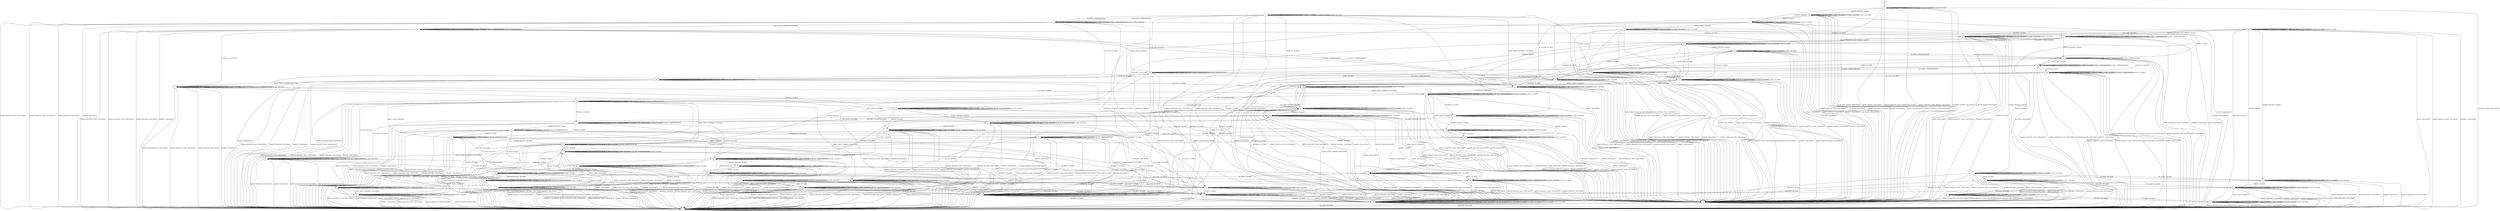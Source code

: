 digraph "" {
	graph ["Incoming time"=0.7370808124542236,
		"Outgoing time"=0.8873958587646484,
		Output="{'States': 67, 'Transitions': 859}",
		Reference="{'States': 67, 'Transitions': 859}",
		Solver=yices,
		Updated="{'States': 67, 'Transitions': 859}",
		"f-measure"=1.0,
		precision=1.0,
		recall=1.0
	];
	a -> a	[key=0,
		label="UA_PK_NOK / UNIMPLEMENTED"];
	a -> a	[key=1,
		label="KEX30 / NO_RESP"];
	a -> a	[key=2,
		label="CH_REQUEST_PTY / CH_NONE"];
	a -> a	[key=3,
		label="CH_DATA / CH_NONE"];
	a -> a	[key=4,
		label="UA_PK_OK / UNIMPLEMENTED"];
	a -> a	[key=5,
		label="CH_CLOSE / CH_NONE"];
	a -> a	[key=6,
		label="CH_EOF / CH_NONE"];
	a -> jj	[key=0,
		label="SERVICE_REQUEST_AUTH / DISCONNECT"];
	a -> jj	[key=1,
		label="SERVICE_REQUEST_CONN / DISCONNECT"];
	a -> jj	[key=2,
		label="KEXINIT_PROCEED / DISCONNECT"];
	a -> jj	[key=3,
		label="KEXINIT / DISCONNECT"];
	a -> ll	[key=0,
		label="CH_OPEN / CH_OPEN_SUCCESS"];
	a -> rr	[key=0,
		label="NEWKEYS / NO_RESP"];
	b -> b	[key=0,
		label="UA_PK_NOK / UNIMPLEMENTED"];
	b -> b	[key=1,
		label="CH_REQUEST_PTY / NO_RESP"];
	b -> b	[key=2,
		label="CH_OPEN / CH_MAX"];
	b -> b	[key=3,
		label="UA_PK_OK / UNIMPLEMENTED"];
	b -> d	[key=0,
		label="SERVICE_REQUEST_AUTH / DISCONNECT"];
	b -> d	[key=1,
		label="SERVICE_REQUEST_CONN / DISCONNECT"];
	b -> d	[key=2,
		label="KEXINIT_PROCEED / DISCONNECT"];
	b -> d	[key=3,
		label="KEXINIT / DISCONNECT"];
	b -> l	[key=0,
		label="NEWKEYS / NO_RESP"];
	b -> t	[key=0,
		label="CH_CLOSE / NO_RESP"];
	b -> cc	[key=0,
		label="CH_DATA / NO_RESP"];
	b -> ccc	[key=0,
		label="KEX30 / NO_RESP"];
	b -> hhh	[key=0,
		label="CH_EOF / NO_RESP"];
	c -> c	[key=0,
		label="UA_PK_NOK / NO_RESP"];
	c -> c	[key=1,
		label="CH_REQUEST_PTY / CH_NONE"];
	c -> c	[key=2,
		label="CH_DATA / CH_NONE"];
	c -> c	[key=3,
		label="UA_PK_OK / NO_RESP"];
	c -> c	[key=4,
		label="CH_CLOSE / CH_NONE"];
	c -> c	[key=5,
		label="CH_EOF / CH_NONE"];
	c -> x	[key=0,
		label="KEXINIT_PROCEED / KEXINIT"];
	c -> ff	[key=0,
		label="SERVICE_REQUEST_AUTH / SERVICE_ACCEPT"];
	c -> jj	[key=0,
		label="KEX30 / DISCONNECT"];
	c -> jj	[key=1,
		label="SERVICE_REQUEST_CONN / DISCONNECT"];
	c -> jj	[key=2,
		label="NEWKEYS / DISCONNECT"];
	c -> ww	[key=0,
		label="KEXINIT / KEXINIT"];
	c -> mmm	[key=0,
		label="CH_OPEN / NO_RESP"];
	d -> d	[key=0,
		label="UA_PK_NOK / NO_CONN"];
	d -> d	[key=1,
		label="KEX30 / NO_CONN"];
	d -> d	[key=2,
		label="SERVICE_REQUEST_AUTH / NO_CONN"];
	d -> d	[key=3,
		label="SERVICE_REQUEST_CONN / NO_CONN"];
	d -> d	[key=4,
		label="NEWKEYS / NO_CONN"];
	d -> d	[key=5,
		label="CH_REQUEST_PTY / NO_CONN"];
	d -> d	[key=6,
		label="CH_OPEN / CH_MAX"];
	d -> d	[key=7,
		label="CH_DATA / NO_CONN"];
	d -> d	[key=8,
		label="UA_PK_OK / NO_CONN"];
	d -> d	[key=9,
		label="KEXINIT_PROCEED / NO_CONN"];
	d -> d	[key=10,
		label="KEXINIT / NO_CONN"];
	d -> d	[key=11,
		label="CH_EOF / NO_CONN"];
	d -> jj	[key=0,
		label="CH_CLOSE / NO_CONN"];
	e -> e	[key=0,
		label="UA_PK_NOK / UNIMPLEMENTED"];
	e -> e	[key=1,
		label="KEX30 / NO_RESP"];
	e -> e	[key=2,
		label="CH_REQUEST_PTY / CH_NONE"];
	e -> e	[key=3,
		label="CH_DATA / CH_NONE"];
	e -> e	[key=4,
		label="UA_PK_OK / UNIMPLEMENTED"];
	e -> e	[key=5,
		label="CH_CLOSE / CH_NONE"];
	e -> e	[key=6,
		label="CH_EOF / CH_NONE"];
	e -> jj	[key=0,
		label="SERVICE_REQUEST_AUTH / DISCONNECT"];
	e -> jj	[key=1,
		label="SERVICE_REQUEST_CONN / DISCONNECT"];
	e -> jj	[key=2,
		label="KEXINIT_PROCEED / DISCONNECT"];
	e -> jj	[key=3,
		label="KEXINIT / DISCONNECT"];
	e -> ll	[key=0,
		label="CH_OPEN / CH_OPEN_SUCCESS"];
	e -> qq	[key=0,
		label="NEWKEYS / NO_RESP"];
	f -> f	[key=0,
		label="UA_PK_NOK / NO_RESP"];
	f -> f	[key=1,
		label="KEX30 / NO_RESP"];
	f -> f	[key=2,
		label="SERVICE_REQUEST_AUTH / NO_RESP"];
	f -> f	[key=3,
		label="SERVICE_REQUEST_CONN / NO_RESP"];
	f -> f	[key=4,
		label="NEWKEYS / NO_RESP"];
	f -> f	[key=5,
		label="CH_REQUEST_PTY / CH_NONE"];
	f -> f	[key=6,
		label="CH_DATA / CH_NONE"];
	f -> f	[key=7,
		label="UA_PK_OK / NO_RESP"];
	f -> f	[key=8,
		label="KEXINIT_PROCEED / NO_RESP"];
	f -> f	[key=9,
		label="CH_CLOSE / CH_NONE"];
	f -> f	[key=10,
		label="KEXINIT / NO_RESP"];
	f -> f	[key=11,
		label="CH_EOF / CH_NONE"];
	f -> l	[key=0,
		label="CH_OPEN / NO_RESP"];
	g -> d	[key=0,
		label="SERVICE_REQUEST_AUTH / DISCONNECT"];
	g -> d	[key=1,
		label="SERVICE_REQUEST_CONN / DISCONNECT"];
	g -> d	[key=2,
		label="KEXINIT_PROCEED / DISCONNECT"];
	g -> d	[key=3,
		label="KEXINIT / DISCONNECT"];
	g -> g	[key=0,
		label="CH_REQUEST_PTY / UNIMPLEMENTED"];
	g -> g	[key=1,
		label="CH_OPEN / CH_MAX"];
	g -> g	[key=2,
		label="CH_DATA / UNIMPLEMENTED"];
	g -> g	[key=3,
		label="CH_EOF / UNIMPLEMENTED"];
	g -> l	[key=0,
		label="NEWKEYS / NO_RESP"];
	g -> aa	[key=0,
		label="KEX30 / NO_RESP"];
	g -> aaa	[key=0,
		label="CH_CLOSE / UNIMPLEMENTED"];
	g -> iii	[key=0,
		label="UA_PK_NOK / NO_RESP"];
	g -> kkk	[key=0,
		label="UA_PK_OK / NO_RESP"];
	h -> d	[key=0,
		label="KEX30 / DISCONNECT"];
	h -> d	[key=1,
		label="SERVICE_REQUEST_CONN / DISCONNECT"];
	h -> d	[key=2,
		label="NEWKEYS / DISCONNECT"];
	h -> h	[key=0,
		label="UA_PK_NOK / UNIMPLEMENTED"];
	h -> h	[key=1,
		label="SERVICE_REQUEST_AUTH / SERVICE_ACCEPT"];
	h -> h	[key=2,
		label="CH_REQUEST_PTY / CH_SUCCESS"];
	h -> h	[key=3,
		label="CH_OPEN / CH_MAX"];
	h -> h	[key=4,
		label="UA_PK_OK / UNIMPLEMENTED"];
	h -> k	[key=0,
		label="KEXINIT / KEXINIT"];
	h -> w	[key=0,
		label="KEXINIT_PROCEED / KEXINIT"];
	h -> qq	[key=0,
		label="CH_CLOSE / CH_CLOSE"];
	h -> bbb	[key=0,
		label="CH_DATA / NO_RESP"];
	h -> nnn	[key=0,
		label="CH_EOF / CH_CLOSE"];
	i -> d	[key=0,
		label="CH_OPEN / DISCONNECT"];
	i -> f	[key=0,
		label="NEWKEYS / NO_RESP"];
	i -> i	[key=0,
		label="CH_REQUEST_PTY / CH_NONE"];
	i -> i	[key=1,
		label="CH_DATA / CH_NONE"];
	i -> i	[key=2,
		label="CH_CLOSE / CH_NONE"];
	i -> i	[key=3,
		label="CH_EOF / CH_NONE"];
	i -> m	[key=0,
		label="KEX30 / KEX31+NEWKEYS"];
	i -> jj	[key=0,
		label="UA_PK_NOK / DISCONNECT"];
	i -> jj	[key=1,
		label="SERVICE_REQUEST_AUTH / DISCONNECT"];
	i -> jj	[key=2,
		label="SERVICE_REQUEST_CONN / DISCONNECT"];
	i -> jj	[key=3,
		label="UA_PK_OK / DISCONNECT"];
	i -> jj	[key=4,
		label="KEXINIT_PROCEED / DISCONNECT"];
	i -> jj	[key=5,
		label="KEXINIT / DISCONNECT"];
	j -> f	[key=0,
		label="NEWKEYS / NO_RESP"];
	j -> j	[key=0,
		label="UA_PK_NOK / NO_RESP"];
	j -> j	[key=1,
		label="CH_REQUEST_PTY / CH_NONE"];
	j -> j	[key=2,
		label="CH_DATA / CH_NONE"];
	j -> j	[key=3,
		label="CH_CLOSE / CH_NONE"];
	j -> j	[key=4,
		label="CH_EOF / CH_NONE"];
	j -> z	[key=0,
		label="KEX30 / NO_RESP"];
	j -> jj	[key=0,
		label="SERVICE_REQUEST_AUTH / DISCONNECT"];
	j -> jj	[key=1,
		label="SERVICE_REQUEST_CONN / DISCONNECT"];
	j -> jj	[key=2,
		label="KEXINIT_PROCEED / DISCONNECT"];
	j -> jj	[key=3,
		label="KEXINIT / DISCONNECT"];
	j -> zz	[key=0,
		label="UA_PK_OK / NO_RESP"];
	j -> iii	[key=0,
		label="CH_OPEN / UNIMPLEMENTED"];
	k -> d	[key=0,
		label="SERVICE_REQUEST_AUTH / DISCONNECT"];
	k -> d	[key=1,
		label="SERVICE_REQUEST_CONN / DISCONNECT"];
	k -> d	[key=2,
		label="KEXINIT_PROCEED / DISCONNECT"];
	k -> d	[key=3,
		label="KEXINIT / DISCONNECT"];
	k -> k	[key=0,
		label="UA_PK_NOK / UNIMPLEMENTED"];
	k -> k	[key=1,
		label="CH_OPEN / CH_MAX"];
	k -> k	[key=2,
		label="UA_PK_OK / UNIMPLEMENTED"];
	k -> l	[key=0,
		label="NEWKEYS / NO_RESP"];
	k -> s	[key=0,
		label="CH_CLOSE / NO_RESP"];
	k -> y	[key=0,
		label="CH_DATA / NO_RESP"];
	k -> ll	[key=0,
		label="KEX30 / KEX31+NEWKEYS"];
	k -> ccc	[key=0,
		label="CH_REQUEST_PTY / NO_RESP"];
	k -> ddd	[key=0,
		label="CH_EOF / NO_RESP"];
	l -> f	[key=0,
		label="CH_CLOSE / NO_RESP"];
	l -> l	[key=0,
		label="UA_PK_NOK / NO_RESP"];
	l -> l	[key=1,
		label="KEX30 / NO_RESP"];
	l -> l	[key=2,
		label="SERVICE_REQUEST_AUTH / NO_RESP"];
	l -> l	[key=3,
		label="SERVICE_REQUEST_CONN / NO_RESP"];
	l -> l	[key=4,
		label="NEWKEYS / NO_RESP"];
	l -> l	[key=5,
		label="CH_REQUEST_PTY / NO_RESP"];
	l -> l	[key=6,
		label="CH_OPEN / CH_MAX"];
	l -> l	[key=7,
		label="CH_DATA / NO_RESP"];
	l -> l	[key=8,
		label="UA_PK_OK / NO_RESP"];
	l -> l	[key=9,
		label="KEXINIT_PROCEED / NO_RESP"];
	l -> l	[key=10,
		label="KEXINIT / NO_RESP"];
	l -> l	[key=11,
		label="CH_EOF / NO_RESP"];
	m -> c	[key=0,
		label="NEWKEYS / NO_RESP"];
	m -> d	[key=0,
		label="CH_OPEN / DISCONNECT"];
	m -> m	[key=0,
		label="KEX30 / NO_RESP"];
	m -> m	[key=1,
		label="CH_REQUEST_PTY / CH_NONE"];
	m -> m	[key=2,
		label="CH_DATA / CH_NONE"];
	m -> m	[key=3,
		label="CH_CLOSE / CH_NONE"];
	m -> m	[key=4,
		label="CH_EOF / CH_NONE"];
	m -> jj	[key=0,
		label="UA_PK_NOK / DISCONNECT"];
	m -> jj	[key=1,
		label="SERVICE_REQUEST_AUTH / DISCONNECT"];
	m -> jj	[key=2,
		label="SERVICE_REQUEST_CONN / DISCONNECT"];
	m -> jj	[key=3,
		label="UA_PK_OK / DISCONNECT"];
	m -> jj	[key=4,
		label="KEXINIT_PROCEED / DISCONNECT"];
	m -> jj	[key=5,
		label="KEXINIT / DISCONNECT"];
	n -> a	[key=0,
		label="CH_CLOSE / NO_RESP"];
	n -> d	[key=0,
		label="SERVICE_REQUEST_AUTH / DISCONNECT"];
	n -> d	[key=1,
		label="SERVICE_REQUEST_CONN / DISCONNECT"];
	n -> d	[key=2,
		label="KEXINIT_PROCEED / DISCONNECT"];
	n -> d	[key=3,
		label="KEXINIT / DISCONNECT"];
	n -> n	[key=0,
		label="UA_PK_NOK / UNIMPLEMENTED"];
	n -> n	[key=1,
		label="KEX30 / NO_RESP"];
	n -> n	[key=2,
		label="CH_REQUEST_PTY / NO_RESP"];
	n -> n	[key=3,
		label="CH_OPEN / CH_MAX"];
	n -> n	[key=4,
		label="CH_DATA / NO_RESP"];
	n -> n	[key=5,
		label="UA_PK_OK / UNIMPLEMENTED"];
	n -> n	[key=6,
		label="CH_EOF / NO_RESP"];
	n -> q	[key=0,
		label="NEWKEYS / NO_RESP"];
	o -> d	[key=0,
		label="KEX30 / DISCONNECT"];
	o -> d	[key=1,
		label="SERVICE_REQUEST_CONN / DISCONNECT"];
	o -> d	[key=2,
		label="NEWKEYS / DISCONNECT"];
	o -> g	[key=0,
		label="KEXINIT_PROCEED / KEXINIT"];
	o -> o	[key=0,
		label="UA_PK_NOK / UA_FAILURE"];
	o -> o	[key=1,
		label="SERVICE_REQUEST_AUTH / SERVICE_ACCEPT"];
	o -> o	[key=2,
		label="CH_REQUEST_PTY / UNIMPLEMENTED"];
	o -> o	[key=3,
		label="CH_OPEN / CH_MAX"];
	o -> o	[key=4,
		label="CH_DATA / UNIMPLEMENTED"];
	o -> o	[key=5,
		label="CH_EOF / UNIMPLEMENTED"];
	o -> q	[key=0,
		label="UA_PK_OK / UA_SUCCESS"];
	o -> aa	[key=0,
		label="KEXINIT / KEXINIT"];
	o -> ff	[key=0,
		label="CH_CLOSE / UNIMPLEMENTED"];
	p -> d	[key=0,
		label="SERVICE_REQUEST_AUTH / DISCONNECT"];
	p -> d	[key=1,
		label="SERVICE_REQUEST_CONN / DISCONNECT"];
	p -> d	[key=2,
		label="KEXINIT_PROCEED / DISCONNECT"];
	p -> d	[key=3,
		label="KEXINIT / DISCONNECT"];
	p -> l	[key=0,
		label="NEWKEYS / NO_RESP"];
	p -> n	[key=0,
		label="KEX30 / KEX31+NEWKEYS"];
	p -> p	[key=0,
		label="UA_PK_NOK / UNIMPLEMENTED"];
	p -> p	[key=1,
		label="CH_REQUEST_PTY / NO_RESP"];
	p -> p	[key=2,
		label="CH_OPEN / CH_MAX"];
	p -> p	[key=3,
		label="CH_DATA / NO_RESP"];
	p -> p	[key=4,
		label="UA_PK_OK / UNIMPLEMENTED"];
	p -> p	[key=5,
		label="CH_EOF / NO_RESP"];
	p -> ggg	[key=0,
		label="CH_CLOSE / NO_RESP"];
	q -> d	[key=0,
		label="KEX30 / DISCONNECT"];
	q -> d	[key=1,
		label="SERVICE_REQUEST_CONN / DISCONNECT"];
	q -> d	[key=2,
		label="NEWKEYS / DISCONNECT"];
	q -> p	[key=0,
		label="KEXINIT / KEXINIT"];
	q -> q	[key=0,
		label="UA_PK_NOK / UNIMPLEMENTED"];
	q -> q	[key=1,
		label="SERVICE_REQUEST_AUTH / SERVICE_ACCEPT"];
	q -> q	[key=2,
		label="CH_REQUEST_PTY / NO_RESP"];
	q -> q	[key=3,
		label="CH_OPEN / CH_MAX"];
	q -> q	[key=4,
		label="CH_DATA / NO_RESP"];
	q -> q	[key=5,
		label="UA_PK_OK / UNIMPLEMENTED"];
	q -> q	[key=6,
		label="CH_EOF / NO_RESP"];
	q -> u	[key=0,
		label="KEXINIT_PROCEED / KEXINIT"];
	q -> rr	[key=0,
		label="CH_CLOSE / NO_RESP"];
	r -> d	[key=0,
		label="SERVICE_REQUEST_AUTH / DISCONNECT"];
	r -> d	[key=1,
		label="SERVICE_REQUEST_CONN / DISCONNECT"];
	r -> d	[key=2,
		label="KEXINIT_PROCEED / DISCONNECT"];
	r -> d	[key=3,
		label="KEXINIT / DISCONNECT"];
	r -> l	[key=0,
		label="NEWKEYS / NO_RESP"];
	r -> r	[key=0,
		label="UA_PK_NOK / NO_RESP"];
	r -> r	[key=1,
		label="CH_REQUEST_PTY / UNIMPLEMENTED"];
	r -> r	[key=2,
		label="CH_OPEN / CH_MAX"];
	r -> r	[key=3,
		label="CH_DATA / UNIMPLEMENTED"];
	r -> r	[key=4,
		label="CH_EOF / UNIMPLEMENTED"];
	r -> z	[key=0,
		label="CH_CLOSE / UNIMPLEMENTED"];
	r -> ee	[key=0,
		label="KEX30 / KEX31+NEWKEYS+BUFFERED"];
	r -> kk	[key=0,
		label="UA_PK_OK / NO_RESP"];
	s -> e	[key=0,
		label="KEX30 / KEX31+NEWKEYS+BUFFERED"];
	s -> f	[key=0,
		label="NEWKEYS / NO_RESP"];
	s -> s	[key=0,
		label="UA_PK_NOK / UNIMPLEMENTED"];
	s -> s	[key=1,
		label="CH_REQUEST_PTY / CH_NONE"];
	s -> s	[key=2,
		label="CH_DATA / CH_NONE"];
	s -> s	[key=3,
		label="UA_PK_OK / UNIMPLEMENTED"];
	s -> s	[key=4,
		label="CH_CLOSE / CH_NONE"];
	s -> s	[key=5,
		label="CH_EOF / CH_NONE"];
	s -> hh	[key=0,
		label="CH_OPEN / NO_RESP"];
	s -> jj	[key=0,
		label="SERVICE_REQUEST_AUTH / DISCONNECT"];
	s -> jj	[key=1,
		label="SERVICE_REQUEST_CONN / DISCONNECT"];
	s -> jj	[key=2,
		label="KEXINIT_PROCEED / DISCONNECT"];
	s -> jj	[key=3,
		label="KEXINIT / DISCONNECT"];
	t -> f	[key=0,
		label="NEWKEYS / NO_RESP"];
	t -> s	[key=0,
		label="KEX30 / NO_RESP"];
	t -> t	[key=0,
		label="UA_PK_NOK / UNIMPLEMENTED"];
	t -> t	[key=1,
		label="CH_REQUEST_PTY / CH_NONE"];
	t -> t	[key=2,
		label="CH_DATA / CH_NONE"];
	t -> t	[key=3,
		label="UA_PK_OK / UNIMPLEMENTED"];
	t -> t	[key=4,
		label="CH_CLOSE / CH_NONE"];
	t -> t	[key=5,
		label="CH_EOF / CH_NONE"];
	t -> v	[key=0,
		label="CH_OPEN / NO_RESP"];
	t -> jj	[key=0,
		label="SERVICE_REQUEST_AUTH / DISCONNECT"];
	t -> jj	[key=1,
		label="SERVICE_REQUEST_CONN / DISCONNECT"];
	t -> jj	[key=2,
		label="KEXINIT_PROCEED / DISCONNECT"];
	t -> jj	[key=3,
		label="KEXINIT / DISCONNECT"];
	u -> d	[key=0,
		label="SERVICE_REQUEST_AUTH / DISCONNECT"];
	u -> d	[key=1,
		label="SERVICE_REQUEST_CONN / DISCONNECT"];
	u -> d	[key=2,
		label="KEXINIT_PROCEED / DISCONNECT"];
	u -> d	[key=3,
		label="KEXINIT / DISCONNECT"];
	u -> l	[key=0,
		label="NEWKEYS / NO_RESP"];
	u -> p	[key=0,
		label="KEX30 / NO_RESP"];
	u -> u	[key=0,
		label="UA_PK_NOK / UNIMPLEMENTED"];
	u -> u	[key=1,
		label="CH_REQUEST_PTY / NO_RESP"];
	u -> u	[key=2,
		label="CH_OPEN / CH_MAX"];
	u -> u	[key=3,
		label="CH_DATA / NO_RESP"];
	u -> u	[key=4,
		label="UA_PK_OK / UNIMPLEMENTED"];
	u -> u	[key=5,
		label="CH_EOF / NO_RESP"];
	u -> eee	[key=0,
		label="CH_CLOSE / NO_RESP"];
	v -> d	[key=0,
		label="SERVICE_REQUEST_AUTH / DISCONNECT"];
	v -> d	[key=1,
		label="SERVICE_REQUEST_CONN / DISCONNECT"];
	v -> d	[key=2,
		label="KEXINIT_PROCEED / DISCONNECT"];
	v -> d	[key=3,
		label="KEXINIT / DISCONNECT"];
	v -> l	[key=0,
		label="NEWKEYS / NO_RESP"];
	v -> t	[key=0,
		label="CH_CLOSE / NO_RESP"];
	v -> v	[key=0,
		label="UA_PK_NOK / UNIMPLEMENTED"];
	v -> v	[key=1,
		label="CH_REQUEST_PTY / NO_RESP"];
	v -> v	[key=2,
		label="CH_OPEN / CH_MAX"];
	v -> v	[key=3,
		label="CH_DATA / NO_RESP"];
	v -> v	[key=4,
		label="UA_PK_OK / UNIMPLEMENTED"];
	v -> v	[key=5,
		label="CH_EOF / NO_RESP"];
	v -> hh	[key=0,
		label="KEX30 / NO_RESP"];
	w -> b	[key=0,
		label="CH_REQUEST_PTY / NO_RESP"];
	w -> d	[key=0,
		label="SERVICE_REQUEST_AUTH / DISCONNECT"];
	w -> d	[key=1,
		label="SERVICE_REQUEST_CONN / DISCONNECT"];
	w -> d	[key=2,
		label="KEXINIT_PROCEED / DISCONNECT"];
	w -> d	[key=3,
		label="KEXINIT / DISCONNECT"];
	w -> k	[key=0,
		label="KEX30 / NO_RESP"];
	w -> l	[key=0,
		label="NEWKEYS / NO_RESP"];
	w -> t	[key=0,
		label="CH_CLOSE / NO_RESP"];
	w -> w	[key=0,
		label="UA_PK_NOK / UNIMPLEMENTED"];
	w -> w	[key=1,
		label="CH_OPEN / CH_MAX"];
	w -> w	[key=2,
		label="UA_PK_OK / UNIMPLEMENTED"];
	w -> nn	[key=0,
		label="CH_DATA / NO_RESP"];
	w -> hhh	[key=0,
		label="CH_EOF / NO_RESP"];
	x -> f	[key=0,
		label="NEWKEYS / NO_RESP"];
	x -> x	[key=0,
		label="UA_PK_NOK / NO_RESP"];
	x -> x	[key=1,
		label="CH_REQUEST_PTY / CH_NONE"];
	x -> x	[key=2,
		label="CH_DATA / CH_NONE"];
	x -> x	[key=3,
		label="UA_PK_OK / NO_RESP"];
	x -> x	[key=4,
		label="CH_CLOSE / CH_NONE"];
	x -> x	[key=5,
		label="CH_EOF / CH_NONE"];
	x -> ii	[key=0,
		label="CH_OPEN / NO_RESP"];
	x -> jj	[key=0,
		label="SERVICE_REQUEST_AUTH / DISCONNECT"];
	x -> jj	[key=1,
		label="SERVICE_REQUEST_CONN / DISCONNECT"];
	x -> jj	[key=2,
		label="KEXINIT_PROCEED / DISCONNECT"];
	x -> jj	[key=3,
		label="KEXINIT / DISCONNECT"];
	x -> ww	[key=0,
		label="KEX30 / NO_RESP"];
	y -> d	[key=0,
		label="SERVICE_REQUEST_AUTH / DISCONNECT"];
	y -> d	[key=1,
		label="SERVICE_REQUEST_CONN / DISCONNECT"];
	y -> d	[key=2,
		label="KEXINIT_PROCEED / DISCONNECT"];
	y -> d	[key=3,
		label="KEXINIT / DISCONNECT"];
	y -> l	[key=0,
		label="NEWKEYS / NO_RESP"];
	y -> s	[key=0,
		label="CH_CLOSE / NO_RESP"];
	y -> y	[key=0,
		label="UA_PK_NOK / UNIMPLEMENTED"];
	y -> y	[key=1,
		label="CH_OPEN / CH_MAX"];
	y -> y	[key=2,
		label="CH_DATA / NO_RESP"];
	y -> y	[key=3,
		label="UA_PK_OK / UNIMPLEMENTED"];
	y -> y	[key=4,
		label="CH_EOF / NO_RESP"];
	y -> vv	[key=0,
		label="CH_REQUEST_PTY / NO_RESP"];
	y -> yy	[key=0,
		label="KEX30 / KEX31+NEWKEYS"];
	z -> f	[key=0,
		label="NEWKEYS / NO_RESP"];
	z -> r	[key=0,
		label="CH_OPEN / UNIMPLEMENTED"];
	z -> z	[key=0,
		label="UA_PK_NOK / NO_RESP"];
	z -> z	[key=1,
		label="CH_REQUEST_PTY / CH_NONE"];
	z -> z	[key=2,
		label="CH_DATA / CH_NONE"];
	z -> z	[key=3,
		label="CH_CLOSE / CH_NONE"];
	z -> z	[key=4,
		label="CH_EOF / CH_NONE"];
	z -> dd	[key=0,
		label="UA_PK_OK / NO_RESP"];
	z -> jj	[key=0,
		label="SERVICE_REQUEST_AUTH / DISCONNECT"];
	z -> jj	[key=1,
		label="SERVICE_REQUEST_CONN / DISCONNECT"];
	z -> jj	[key=2,
		label="KEXINIT_PROCEED / DISCONNECT"];
	z -> jj	[key=3,
		label="KEXINIT / DISCONNECT"];
	z -> lll	[key=0,
		label="KEX30 / KEX31+NEWKEYS+BUFFERED"];
	aa -> d	[key=0,
		label="SERVICE_REQUEST_AUTH / DISCONNECT"];
	aa -> d	[key=1,
		label="SERVICE_REQUEST_CONN / DISCONNECT"];
	aa -> d	[key=2,
		label="KEXINIT_PROCEED / DISCONNECT"];
	aa -> d	[key=3,
		label="KEXINIT / DISCONNECT"];
	aa -> l	[key=0,
		label="NEWKEYS / NO_RESP"];
	aa -> r	[key=0,
		label="UA_PK_NOK / NO_RESP"];
	aa -> aa	[key=0,
		label="CH_REQUEST_PTY / UNIMPLEMENTED"];
	aa -> aa	[key=1,
		label="CH_OPEN / CH_MAX"];
	aa -> aa	[key=2,
		label="CH_DATA / UNIMPLEMENTED"];
	aa -> aa	[key=3,
		label="CH_EOF / UNIMPLEMENTED"];
	aa -> ee	[key=0,
		label="KEX30 / KEX31+NEWKEYS"];
	aa -> kk	[key=0,
		label="UA_PK_OK / NO_RESP"];
	aa -> uu	[key=0,
		label="CH_CLOSE / UNIMPLEMENTED"];
	bb -> d	[key=0,
		label="CH_OPEN / DISCONNECT"];
	bb -> f	[key=0,
		label="NEWKEYS / NO_RESP"];
	bb -> i	[key=0,
		label="KEX30 / NO_RESP"];
	bb -> bb	[key=0,
		label="CH_REQUEST_PTY / CH_NONE"];
	bb -> bb	[key=1,
		label="CH_DATA / CH_NONE"];
	bb -> bb	[key=2,
		label="CH_CLOSE / CH_NONE"];
	bb -> bb	[key=3,
		label="CH_EOF / CH_NONE"];
	bb -> jj	[key=0,
		label="UA_PK_NOK / DISCONNECT"];
	bb -> jj	[key=1,
		label="SERVICE_REQUEST_AUTH / DISCONNECT"];
	bb -> jj	[key=2,
		label="SERVICE_REQUEST_CONN / DISCONNECT"];
	bb -> jj	[key=3,
		label="UA_PK_OK / DISCONNECT"];
	bb -> jj	[key=4,
		label="KEXINIT_PROCEED / DISCONNECT"];
	bb -> jj	[key=5,
		label="KEXINIT / DISCONNECT"];
	cc -> d	[key=0,
		label="SERVICE_REQUEST_AUTH / DISCONNECT"];
	cc -> d	[key=1,
		label="SERVICE_REQUEST_CONN / DISCONNECT"];
	cc -> d	[key=2,
		label="KEXINIT_PROCEED / DISCONNECT"];
	cc -> d	[key=3,
		label="KEXINIT / DISCONNECT"];
	cc -> l	[key=0,
		label="NEWKEYS / NO_RESP"];
	cc -> t	[key=0,
		label="CH_CLOSE / NO_RESP"];
	cc -> cc	[key=0,
		label="UA_PK_NOK / UNIMPLEMENTED"];
	cc -> cc	[key=1,
		label="CH_REQUEST_PTY / NO_RESP"];
	cc -> cc	[key=2,
		label="CH_OPEN / CH_MAX"];
	cc -> cc	[key=3,
		label="CH_DATA / NO_RESP"];
	cc -> cc	[key=4,
		label="UA_PK_OK / UNIMPLEMENTED"];
	cc -> cc	[key=5,
		label="CH_EOF / NO_RESP"];
	cc -> vv	[key=0,
		label="KEX30 / NO_RESP"];
	dd -> a	[key=0,
		label="KEX30 / KEX31+NEWKEYS+BUFFERED"];
	dd -> f	[key=0,
		label="NEWKEYS / NO_RESP"];
	dd -> dd	[key=0,
		label="UA_PK_NOK / UNIMPLEMENTED"];
	dd -> dd	[key=1,
		label="CH_REQUEST_PTY / CH_NONE"];
	dd -> dd	[key=2,
		label="CH_DATA / CH_NONE"];
	dd -> dd	[key=3,
		label="UA_PK_OK / UNIMPLEMENTED"];
	dd -> dd	[key=4,
		label="CH_CLOSE / CH_NONE"];
	dd -> dd	[key=5,
		label="CH_EOF / CH_NONE"];
	dd -> jj	[key=0,
		label="SERVICE_REQUEST_AUTH / DISCONNECT"];
	dd -> jj	[key=1,
		label="SERVICE_REQUEST_CONN / DISCONNECT"];
	dd -> jj	[key=2,
		label="KEXINIT_PROCEED / DISCONNECT"];
	dd -> jj	[key=3,
		label="KEXINIT / DISCONNECT"];
	dd -> ccc	[key=0,
		label="CH_OPEN / NO_RESP"];
	ee -> d	[key=0,
		label="SERVICE_REQUEST_AUTH / DISCONNECT"];
	ee -> d	[key=1,
		label="SERVICE_REQUEST_CONN / DISCONNECT"];
	ee -> d	[key=2,
		label="KEXINIT_PROCEED / DISCONNECT"];
	ee -> d	[key=3,
		label="KEXINIT / DISCONNECT"];
	ee -> n	[key=0,
		label="UA_PK_OK / UA_SUCCESS"];
	ee -> o	[key=0,
		label="NEWKEYS / NO_RESP"];
	ee -> ee	[key=0,
		label="UA_PK_NOK / UA_FAILURE"];
	ee -> ee	[key=1,
		label="KEX30 / NO_RESP"];
	ee -> ee	[key=2,
		label="CH_REQUEST_PTY / UNIMPLEMENTED"];
	ee -> ee	[key=3,
		label="CH_OPEN / CH_MAX"];
	ee -> ee	[key=4,
		label="CH_DATA / UNIMPLEMENTED"];
	ee -> ee	[key=5,
		label="CH_EOF / UNIMPLEMENTED"];
	ee -> lll	[key=0,
		label="CH_CLOSE / UNIMPLEMENTED"];
	ff -> o	[key=0,
		label="CH_OPEN / UNIMPLEMENTED"];
	ff -> ff	[key=0,
		label="UA_PK_NOK / UA_FAILURE"];
	ff -> ff	[key=1,
		label="SERVICE_REQUEST_AUTH / SERVICE_ACCEPT"];
	ff -> ff	[key=2,
		label="CH_REQUEST_PTY / CH_NONE"];
	ff -> ff	[key=3,
		label="CH_DATA / CH_NONE"];
	ff -> ff	[key=4,
		label="CH_CLOSE / CH_NONE"];
	ff -> ff	[key=5,
		label="CH_EOF / CH_NONE"];
	ff -> jj	[key=0,
		label="KEX30 / DISCONNECT"];
	ff -> jj	[key=1,
		label="SERVICE_REQUEST_CONN / DISCONNECT"];
	ff -> jj	[key=2,
		label="NEWKEYS / DISCONNECT"];
	ff -> rr	[key=0,
		label="UA_PK_OK / UA_SUCCESS"];
	ff -> uu	[key=0,
		label="KEXINIT / KEXINIT"];
	ff -> aaa	[key=0,
		label="KEXINIT_PROCEED / KEXINIT"];
	gg -> c	[key=0,
		label="NEWKEYS / NO_RESP"];
	gg -> gg	[key=0,
		label="UA_PK_NOK / NO_RESP"];
	gg -> gg	[key=1,
		label="KEX30 / NO_RESP"];
	gg -> gg	[key=2,
		label="CH_REQUEST_PTY / CH_NONE"];
	gg -> gg	[key=3,
		label="CH_DATA / CH_NONE"];
	gg -> gg	[key=4,
		label="UA_PK_OK / NO_RESP"];
	gg -> gg	[key=5,
		label="CH_CLOSE / CH_NONE"];
	gg -> gg	[key=6,
		label="CH_EOF / CH_NONE"];
	gg -> jj	[key=0,
		label="SERVICE_REQUEST_AUTH / DISCONNECT"];
	gg -> jj	[key=1,
		label="SERVICE_REQUEST_CONN / DISCONNECT"];
	gg -> jj	[key=2,
		label="KEXINIT_PROCEED / DISCONNECT"];
	gg -> jj	[key=3,
		label="KEXINIT / DISCONNECT"];
	gg -> ss	[key=0,
		label="CH_OPEN / NO_RESP"];
	hh -> d	[key=0,
		label="SERVICE_REQUEST_AUTH / DISCONNECT"];
	hh -> d	[key=1,
		label="SERVICE_REQUEST_CONN / DISCONNECT"];
	hh -> d	[key=2,
		label="KEXINIT_PROCEED / DISCONNECT"];
	hh -> d	[key=3,
		label="KEXINIT / DISCONNECT"];
	hh -> l	[key=0,
		label="NEWKEYS / NO_RESP"];
	hh -> s	[key=0,
		label="CH_CLOSE / NO_RESP"];
	hh -> hh	[key=0,
		label="UA_PK_NOK / UNIMPLEMENTED"];
	hh -> hh	[key=1,
		label="CH_REQUEST_PTY / NO_RESP"];
	hh -> hh	[key=2,
		label="CH_OPEN / CH_MAX"];
	hh -> hh	[key=3,
		label="CH_DATA / NO_RESP"];
	hh -> hh	[key=4,
		label="UA_PK_OK / UNIMPLEMENTED"];
	hh -> hh	[key=5,
		label="CH_EOF / NO_RESP"];
	hh -> ll	[key=0,
		label="KEX30 / KEX31+NEWKEYS+BUFFERED"];
	ii -> d	[key=0,
		label="SERVICE_REQUEST_AUTH / DISCONNECT"];
	ii -> d	[key=1,
		label="SERVICE_REQUEST_CONN / DISCONNECT"];
	ii -> d	[key=2,
		label="KEXINIT_PROCEED / DISCONNECT"];
	ii -> d	[key=3,
		label="KEXINIT / DISCONNECT"];
	ii -> l	[key=0,
		label="NEWKEYS / NO_RESP"];
	ii -> x	[key=0,
		label="CH_CLOSE / NO_RESP"];
	ii -> ii	[key=0,
		label="UA_PK_NOK / NO_RESP"];
	ii -> ii	[key=1,
		label="CH_REQUEST_PTY / NO_RESP"];
	ii -> ii	[key=2,
		label="CH_OPEN / CH_MAX"];
	ii -> ii	[key=3,
		label="CH_DATA / NO_RESP"];
	ii -> ii	[key=4,
		label="UA_PK_OK / NO_RESP"];
	ii -> ii	[key=5,
		label="CH_EOF / NO_RESP"];
	ii -> ooo	[key=0,
		label="KEX30 / NO_RESP"];
	jj -> d	[key=0,
		label="CH_OPEN / NO_CONN"];
	jj -> jj	[key=0,
		label="UA_PK_NOK / NO_CONN"];
	jj -> jj	[key=1,
		label="KEX30 / NO_CONN"];
	jj -> jj	[key=2,
		label="SERVICE_REQUEST_AUTH / NO_CONN"];
	jj -> jj	[key=3,
		label="SERVICE_REQUEST_CONN / NO_CONN"];
	jj -> jj	[key=4,
		label="NEWKEYS / NO_CONN"];
	jj -> jj	[key=5,
		label="CH_REQUEST_PTY / CH_NONE"];
	jj -> jj	[key=6,
		label="CH_DATA / CH_NONE"];
	jj -> jj	[key=7,
		label="UA_PK_OK / NO_CONN"];
	jj -> jj	[key=8,
		label="KEXINIT_PROCEED / NO_CONN"];
	jj -> jj	[key=9,
		label="CH_CLOSE / CH_NONE"];
	jj -> jj	[key=10,
		label="KEXINIT / NO_CONN"];
	jj -> jj	[key=11,
		label="CH_EOF / CH_NONE"];
	kk -> d	[key=0,
		label="SERVICE_REQUEST_AUTH / DISCONNECT"];
	kk -> d	[key=1,
		label="SERVICE_REQUEST_CONN / DISCONNECT"];
	kk -> d	[key=2,
		label="KEXINIT_PROCEED / DISCONNECT"];
	kk -> d	[key=3,
		label="KEXINIT / DISCONNECT"];
	kk -> l	[key=0,
		label="NEWKEYS / NO_RESP"];
	kk -> n	[key=0,
		label="KEX30 / KEX31+NEWKEYS+BUFFERED"];
	kk -> dd	[key=0,
		label="CH_CLOSE / NO_RESP"];
	kk -> kk	[key=0,
		label="UA_PK_NOK / UNIMPLEMENTED"];
	kk -> kk	[key=1,
		label="CH_REQUEST_PTY / NO_RESP"];
	kk -> kk	[key=2,
		label="CH_OPEN / CH_MAX"];
	kk -> kk	[key=3,
		label="CH_DATA / NO_RESP"];
	kk -> kk	[key=4,
		label="UA_PK_OK / UNIMPLEMENTED"];
	kk -> kk	[key=5,
		label="CH_EOF / NO_RESP"];
	ll -> d	[key=0,
		label="SERVICE_REQUEST_AUTH / DISCONNECT"];
	ll -> d	[key=1,
		label="SERVICE_REQUEST_CONN / DISCONNECT"];
	ll -> d	[key=2,
		label="KEXINIT_PROCEED / DISCONNECT"];
	ll -> d	[key=3,
		label="KEXINIT / DISCONNECT"];
	ll -> e	[key=0,
		label="CH_CLOSE / CH_CLOSE"];
	ll -> h	[key=0,
		label="NEWKEYS / NO_RESP"];
	ll -> ll	[key=0,
		label="UA_PK_NOK / UNIMPLEMENTED"];
	ll -> ll	[key=1,
		label="KEX30 / NO_RESP"];
	ll -> ll	[key=2,
		label="CH_REQUEST_PTY / CH_SUCCESS"];
	ll -> ll	[key=3,
		label="CH_OPEN / CH_MAX"];
	ll -> ll	[key=4,
		label="UA_PK_OK / UNIMPLEMENTED"];
	ll -> tt	[key=0,
		label="CH_EOF / CH_CLOSE"];
	ll -> yy	[key=0,
		label="CH_DATA / NO_RESP"];
	mm -> d	[key=0,
		label="SERVICE_REQUEST_AUTH / DISCONNECT"];
	mm -> d	[key=1,
		label="SERVICE_REQUEST_CONN / DISCONNECT"];
	mm -> d	[key=2,
		label="KEXINIT_PROCEED / DISCONNECT"];
	mm -> d	[key=3,
		label="KEXINIT / DISCONNECT"];
	mm -> l	[key=0,
		label="NEWKEYS / NO_RESP"];
	mm -> mm	[key=0,
		label="UA_PK_NOK / UNIMPLEMENTED"];
	mm -> mm	[key=1,
		label="CH_REQUEST_PTY / NO_RESP"];
	mm -> mm	[key=2,
		label="CH_OPEN / CH_MAX"];
	mm -> mm	[key=3,
		label="CH_DATA / NO_RESP"];
	mm -> mm	[key=4,
		label="UA_PK_OK / UNIMPLEMENTED"];
	mm -> mm	[key=5,
		label="CH_EOF / NO_RESP"];
	mm -> oo	[key=0,
		label="CH_CLOSE / NO_RESP"];
	mm -> tt	[key=0,
		label="KEX30 / KEX31+NEWKEYS"];
	nn -> d	[key=0,
		label="SERVICE_REQUEST_AUTH / DISCONNECT"];
	nn -> d	[key=1,
		label="SERVICE_REQUEST_CONN / DISCONNECT"];
	nn -> d	[key=2,
		label="KEXINIT_PROCEED / DISCONNECT"];
	nn -> d	[key=3,
		label="KEXINIT / DISCONNECT"];
	nn -> l	[key=0,
		label="NEWKEYS / NO_RESP"];
	nn -> t	[key=0,
		label="CH_CLOSE / NO_RESP"];
	nn -> y	[key=0,
		label="KEX30 / NO_RESP"];
	nn -> cc	[key=0,
		label="CH_REQUEST_PTY / NO_RESP"];
	nn -> nn	[key=0,
		label="UA_PK_NOK / UNIMPLEMENTED"];
	nn -> nn	[key=1,
		label="CH_OPEN / CH_MAX"];
	nn -> nn	[key=2,
		label="CH_DATA / NO_RESP"];
	nn -> nn	[key=3,
		label="UA_PK_OK / UNIMPLEMENTED"];
	nn -> nn	[key=4,
		label="CH_EOF / NO_RESP"];
	oo -> e	[key=0,
		label="KEX30 / KEX31+NEWKEYS"];
	oo -> f	[key=0,
		label="NEWKEYS / NO_RESP"];
	oo -> hh	[key=0,
		label="CH_OPEN / NO_RESP"];
	oo -> jj	[key=0,
		label="SERVICE_REQUEST_AUTH / DISCONNECT"];
	oo -> jj	[key=1,
		label="SERVICE_REQUEST_CONN / DISCONNECT"];
	oo -> jj	[key=2,
		label="KEXINIT_PROCEED / DISCONNECT"];
	oo -> jj	[key=3,
		label="KEXINIT / DISCONNECT"];
	oo -> oo	[key=0,
		label="UA_PK_NOK / UNIMPLEMENTED"];
	oo -> oo	[key=1,
		label="CH_REQUEST_PTY / CH_NONE"];
	oo -> oo	[key=2,
		label="CH_DATA / CH_NONE"];
	oo -> oo	[key=3,
		label="UA_PK_OK / UNIMPLEMENTED"];
	oo -> oo	[key=4,
		label="CH_CLOSE / CH_NONE"];
	oo -> oo	[key=5,
		label="CH_EOF / CH_NONE"];
	pp -> jjj	[key=0];
	qq -> h	[key=0,
		label="CH_OPEN / CH_OPEN_SUCCESS"];
	qq -> jj	[key=0,
		label="KEX30 / DISCONNECT"];
	qq -> jj	[key=1,
		label="SERVICE_REQUEST_CONN / DISCONNECT"];
	qq -> jj	[key=2,
		label="NEWKEYS / DISCONNECT"];
	qq -> oo	[key=0,
		label="KEXINIT / KEXINIT"];
	qq -> qq	[key=0,
		label="UA_PK_NOK / UNIMPLEMENTED"];
	qq -> qq	[key=1,
		label="SERVICE_REQUEST_AUTH / SERVICE_ACCEPT"];
	qq -> qq	[key=2,
		label="CH_REQUEST_PTY / CH_NONE"];
	qq -> qq	[key=3,
		label="CH_DATA / CH_NONE"];
	qq -> qq	[key=4,
		label="UA_PK_OK / UNIMPLEMENTED"];
	qq -> qq	[key=5,
		label="CH_CLOSE / CH_NONE"];
	qq -> qq	[key=6,
		label="CH_EOF / CH_NONE"];
	qq -> xx	[key=0,
		label="KEXINIT_PROCEED / KEXINIT"];
	rr -> h	[key=0,
		label="CH_OPEN / CH_OPEN_SUCCESS"];
	rr -> jj	[key=0,
		label="KEX30 / DISCONNECT"];
	rr -> jj	[key=1,
		label="SERVICE_REQUEST_CONN / DISCONNECT"];
	rr -> jj	[key=2,
		label="NEWKEYS / DISCONNECT"];
	rr -> rr	[key=0,
		label="UA_PK_NOK / UNIMPLEMENTED"];
	rr -> rr	[key=1,
		label="SERVICE_REQUEST_AUTH / SERVICE_ACCEPT"];
	rr -> rr	[key=2,
		label="CH_REQUEST_PTY / CH_NONE"];
	rr -> rr	[key=3,
		label="CH_DATA / CH_NONE"];
	rr -> rr	[key=4,
		label="UA_PK_OK / UNIMPLEMENTED"];
	rr -> rr	[key=5,
		label="CH_CLOSE / CH_NONE"];
	rr -> rr	[key=6,
		label="CH_EOF / CH_NONE"];
	rr -> eee	[key=0,
		label="KEXINIT_PROCEED / KEXINIT"];
	rr -> ggg	[key=0,
		label="KEXINIT / KEXINIT"];
	ss -> d	[key=0,
		label="SERVICE_REQUEST_AUTH / DISCONNECT"];
	ss -> d	[key=1,
		label="SERVICE_REQUEST_CONN / DISCONNECT"];
	ss -> d	[key=2,
		label="KEXINIT_PROCEED / DISCONNECT"];
	ss -> d	[key=3,
		label="KEXINIT / DISCONNECT"];
	ss -> gg	[key=0,
		label="CH_CLOSE / NO_RESP"];
	ss -> ss	[key=0,
		label="UA_PK_NOK / NO_RESP"];
	ss -> ss	[key=1,
		label="KEX30 / NO_RESP"];
	ss -> ss	[key=2,
		label="CH_REQUEST_PTY / NO_RESP"];
	ss -> ss	[key=3,
		label="CH_OPEN / CH_MAX"];
	ss -> ss	[key=4,
		label="CH_DATA / NO_RESP"];
	ss -> ss	[key=5,
		label="UA_PK_OK / NO_RESP"];
	ss -> ss	[key=6,
		label="CH_EOF / NO_RESP"];
	ss -> mmm	[key=0,
		label="NEWKEYS / NO_RESP"];
	tt -> d	[key=0,
		label="SERVICE_REQUEST_AUTH / DISCONNECT"];
	tt -> d	[key=1,
		label="SERVICE_REQUEST_CONN / DISCONNECT"];
	tt -> d	[key=2,
		label="KEXINIT_PROCEED / DISCONNECT"];
	tt -> d	[key=3,
		label="KEXINIT / DISCONNECT"];
	tt -> e	[key=0,
		label="CH_CLOSE / NO_RESP"];
	tt -> tt	[key=0,
		label="UA_PK_NOK / UNIMPLEMENTED"];
	tt -> tt	[key=1,
		label="KEX30 / NO_RESP"];
	tt -> tt	[key=2,
		label="CH_REQUEST_PTY / NO_RESP"];
	tt -> tt	[key=3,
		label="CH_OPEN / CH_MAX"];
	tt -> tt	[key=4,
		label="CH_DATA / NO_RESP"];
	tt -> tt	[key=5,
		label="UA_PK_OK / UNIMPLEMENTED"];
	tt -> tt	[key=6,
		label="CH_EOF / NO_RESP"];
	tt -> nnn	[key=0,
		label="NEWKEYS / NO_RESP"];
	uu -> f	[key=0,
		label="NEWKEYS / NO_RESP"];
	uu -> z	[key=0,
		label="UA_PK_NOK / NO_RESP"];
	uu -> aa	[key=0,
		label="CH_OPEN / UNIMPLEMENTED"];
	uu -> dd	[key=0,
		label="UA_PK_OK / NO_RESP"];
	uu -> jj	[key=0,
		label="SERVICE_REQUEST_AUTH / DISCONNECT"];
	uu -> jj	[key=1,
		label="SERVICE_REQUEST_CONN / DISCONNECT"];
	uu -> jj	[key=2,
		label="KEXINIT_PROCEED / DISCONNECT"];
	uu -> jj	[key=3,
		label="KEXINIT / DISCONNECT"];
	uu -> uu	[key=0,
		label="CH_REQUEST_PTY / CH_NONE"];
	uu -> uu	[key=1,
		label="CH_DATA / CH_NONE"];
	uu -> uu	[key=2,
		label="CH_CLOSE / CH_NONE"];
	uu -> uu	[key=3,
		label="CH_EOF / CH_NONE"];
	uu -> lll	[key=0,
		label="KEX30 / KEX31+NEWKEYS"];
	vv -> d	[key=0,
		label="SERVICE_REQUEST_AUTH / DISCONNECT"];
	vv -> d	[key=1,
		label="SERVICE_REQUEST_CONN / DISCONNECT"];
	vv -> d	[key=2,
		label="KEXINIT_PROCEED / DISCONNECT"];
	vv -> d	[key=3,
		label="KEXINIT / DISCONNECT"];
	vv -> l	[key=0,
		label="NEWKEYS / NO_RESP"];
	vv -> s	[key=0,
		label="CH_CLOSE / NO_RESP"];
	vv -> vv	[key=0,
		label="UA_PK_NOK / UNIMPLEMENTED"];
	vv -> vv	[key=1,
		label="CH_REQUEST_PTY / NO_RESP"];
	vv -> vv	[key=2,
		label="CH_OPEN / CH_MAX"];
	vv -> vv	[key=3,
		label="CH_DATA / NO_RESP"];
	vv -> vv	[key=4,
		label="UA_PK_OK / UNIMPLEMENTED"];
	vv -> vv	[key=5,
		label="CH_EOF / NO_RESP"];
	vv -> yy	[key=0,
		label="KEX30 / KEX31+NEWKEYS+BUFFERED"];
	ww -> f	[key=0,
		label="NEWKEYS / NO_RESP"];
	ww -> gg	[key=0,
		label="KEX30 / KEX31+NEWKEYS"];
	ww -> jj	[key=0,
		label="SERVICE_REQUEST_AUTH / DISCONNECT"];
	ww -> jj	[key=1,
		label="SERVICE_REQUEST_CONN / DISCONNECT"];
	ww -> jj	[key=2,
		label="KEXINIT_PROCEED / DISCONNECT"];
	ww -> jj	[key=3,
		label="KEXINIT / DISCONNECT"];
	ww -> ww	[key=0,
		label="UA_PK_NOK / NO_RESP"];
	ww -> ww	[key=1,
		label="CH_REQUEST_PTY / CH_NONE"];
	ww -> ww	[key=2,
		label="CH_DATA / CH_NONE"];
	ww -> ww	[key=3,
		label="UA_PK_OK / NO_RESP"];
	ww -> ww	[key=4,
		label="CH_CLOSE / CH_NONE"];
	ww -> ww	[key=5,
		label="CH_EOF / CH_NONE"];
	ww -> ooo	[key=0,
		label="CH_OPEN / NO_RESP"];
	xx -> f	[key=0,
		label="NEWKEYS / NO_RESP"];
	xx -> v	[key=0,
		label="CH_OPEN / NO_RESP"];
	xx -> jj	[key=0,
		label="SERVICE_REQUEST_AUTH / DISCONNECT"];
	xx -> jj	[key=1,
		label="SERVICE_REQUEST_CONN / DISCONNECT"];
	xx -> jj	[key=2,
		label="KEXINIT_PROCEED / DISCONNECT"];
	xx -> jj	[key=3,
		label="KEXINIT / DISCONNECT"];
	xx -> oo	[key=0,
		label="KEX30 / NO_RESP"];
	xx -> xx	[key=0,
		label="UA_PK_NOK / UNIMPLEMENTED"];
	xx -> xx	[key=1,
		label="CH_REQUEST_PTY / CH_NONE"];
	xx -> xx	[key=2,
		label="CH_DATA / CH_NONE"];
	xx -> xx	[key=3,
		label="UA_PK_OK / UNIMPLEMENTED"];
	xx -> xx	[key=4,
		label="CH_CLOSE / CH_NONE"];
	xx -> xx	[key=5,
		label="CH_EOF / CH_NONE"];
	yy -> d	[key=0,
		label="SERVICE_REQUEST_AUTH / DISCONNECT"];
	yy -> d	[key=1,
		label="SERVICE_REQUEST_CONN / DISCONNECT"];
	yy -> d	[key=2,
		label="KEXINIT_PROCEED / DISCONNECT"];
	yy -> d	[key=3,
		label="KEXINIT / DISCONNECT"];
	yy -> e	[key=0,
		label="CH_CLOSE / CH_CLOSE"];
	yy -> yy	[key=0,
		label="UA_PK_NOK / UNIMPLEMENTED"];
	yy -> yy	[key=1,
		label="KEX30 / NO_RESP"];
	yy -> yy	[key=2,
		label="CH_REQUEST_PTY / CH_SUCCESS"];
	yy -> yy	[key=3,
		label="CH_OPEN / CH_MAX"];
	yy -> yy	[key=4,
		label="CH_DATA / NO_RESP"];
	yy -> yy	[key=5,
		label="UA_PK_OK / UNIMPLEMENTED"];
	yy -> yy	[key=6,
		label="CH_EOF / NO_RESP"];
	yy -> bbb	[key=0,
		label="NEWKEYS / NO_RESP"];
	zz -> b	[key=0,
		label="CH_OPEN / NO_RESP"];
	zz -> f	[key=0,
		label="NEWKEYS / NO_RESP"];
	zz -> dd	[key=0,
		label="KEX30 / NO_RESP"];
	zz -> jj	[key=0,
		label="SERVICE_REQUEST_AUTH / DISCONNECT"];
	zz -> jj	[key=1,
		label="SERVICE_REQUEST_CONN / DISCONNECT"];
	zz -> jj	[key=2,
		label="KEXINIT_PROCEED / DISCONNECT"];
	zz -> jj	[key=3,
		label="KEXINIT / DISCONNECT"];
	zz -> zz	[key=0,
		label="UA_PK_NOK / UNIMPLEMENTED"];
	zz -> zz	[key=1,
		label="CH_REQUEST_PTY / CH_NONE"];
	zz -> zz	[key=2,
		label="CH_DATA / CH_NONE"];
	zz -> zz	[key=3,
		label="UA_PK_OK / UNIMPLEMENTED"];
	zz -> zz	[key=4,
		label="CH_CLOSE / CH_NONE"];
	zz -> zz	[key=5,
		label="CH_EOF / CH_NONE"];
	aaa -> f	[key=0,
		label="NEWKEYS / NO_RESP"];
	aaa -> g	[key=0,
		label="CH_OPEN / UNIMPLEMENTED"];
	aaa -> j	[key=0,
		label="UA_PK_NOK / NO_RESP"];
	aaa -> jj	[key=0,
		label="SERVICE_REQUEST_AUTH / DISCONNECT"];
	aaa -> jj	[key=1,
		label="SERVICE_REQUEST_CONN / DISCONNECT"];
	aaa -> jj	[key=2,
		label="KEXINIT_PROCEED / DISCONNECT"];
	aaa -> jj	[key=3,
		label="KEXINIT / DISCONNECT"];
	aaa -> uu	[key=0,
		label="KEX30 / NO_RESP"];
	aaa -> zz	[key=0,
		label="UA_PK_OK / NO_RESP"];
	aaa -> aaa	[key=0,
		label="CH_REQUEST_PTY / CH_NONE"];
	aaa -> aaa	[key=1,
		label="CH_DATA / CH_NONE"];
	aaa -> aaa	[key=2,
		label="CH_CLOSE / CH_NONE"];
	aaa -> aaa	[key=3,
		label="CH_EOF / CH_NONE"];
	bbb -> d	[key=0,
		label="KEX30 / DISCONNECT"];
	bbb -> d	[key=1,
		label="SERVICE_REQUEST_CONN / DISCONNECT"];
	bbb -> d	[key=2,
		label="NEWKEYS / DISCONNECT"];
	bbb -> y	[key=0,
		label="KEXINIT / KEXINIT"];
	bbb -> nn	[key=0,
		label="KEXINIT_PROCEED / KEXINIT"];
	bbb -> qq	[key=0,
		label="CH_CLOSE / CH_CLOSE"];
	bbb -> bbb	[key=0,
		label="UA_PK_NOK / UNIMPLEMENTED"];
	bbb -> bbb	[key=1,
		label="SERVICE_REQUEST_AUTH / SERVICE_ACCEPT"];
	bbb -> bbb	[key=2,
		label="CH_REQUEST_PTY / CH_SUCCESS"];
	bbb -> bbb	[key=3,
		label="CH_OPEN / CH_MAX"];
	bbb -> bbb	[key=4,
		label="CH_DATA / NO_RESP"];
	bbb -> bbb	[key=5,
		label="UA_PK_OK / UNIMPLEMENTED"];
	bbb -> bbb	[key=6,
		label="CH_EOF / NO_RESP"];
	ccc -> d	[key=0,
		label="SERVICE_REQUEST_AUTH / DISCONNECT"];
	ccc -> d	[key=1,
		label="SERVICE_REQUEST_CONN / DISCONNECT"];
	ccc -> d	[key=2,
		label="KEXINIT_PROCEED / DISCONNECT"];
	ccc -> d	[key=3,
		label="KEXINIT / DISCONNECT"];
	ccc -> l	[key=0,
		label="NEWKEYS / NO_RESP"];
	ccc -> s	[key=0,
		label="CH_CLOSE / NO_RESP"];
	ccc -> ll	[key=0,
		label="KEX30 / KEX31+NEWKEYS+BUFFERED"];
	ccc -> vv	[key=0,
		label="CH_DATA / NO_RESP"];
	ccc -> ccc	[key=0,
		label="UA_PK_NOK / UNIMPLEMENTED"];
	ccc -> ccc	[key=1,
		label="CH_REQUEST_PTY / NO_RESP"];
	ccc -> ccc	[key=2,
		label="CH_OPEN / CH_MAX"];
	ccc -> ccc	[key=3,
		label="UA_PK_OK / UNIMPLEMENTED"];
	ccc -> ddd	[key=0,
		label="CH_EOF / NO_RESP"];
	ddd -> d	[key=0,
		label="SERVICE_REQUEST_AUTH / DISCONNECT"];
	ddd -> d	[key=1,
		label="SERVICE_REQUEST_CONN / DISCONNECT"];
	ddd -> d	[key=2,
		label="KEXINIT_PROCEED / DISCONNECT"];
	ddd -> d	[key=3,
		label="KEXINIT / DISCONNECT"];
	ddd -> l	[key=0,
		label="NEWKEYS / NO_RESP"];
	ddd -> s	[key=0,
		label="CH_CLOSE / NO_RESP"];
	ddd -> tt	[key=0,
		label="KEX30 / KEX31+NEWKEYS+BUFFERED"];
	ddd -> ddd	[key=0,
		label="UA_PK_NOK / UNIMPLEMENTED"];
	ddd -> ddd	[key=1,
		label="CH_REQUEST_PTY / NO_RESP"];
	ddd -> ddd	[key=2,
		label="CH_OPEN / CH_MAX"];
	ddd -> ddd	[key=3,
		label="CH_DATA / NO_RESP"];
	ddd -> ddd	[key=4,
		label="UA_PK_OK / UNIMPLEMENTED"];
	ddd -> ddd	[key=5,
		label="CH_EOF / NO_RESP"];
	eee -> b	[key=0,
		label="CH_OPEN / NO_RESP"];
	eee -> f	[key=0,
		label="NEWKEYS / NO_RESP"];
	eee -> jj	[key=0,
		label="SERVICE_REQUEST_AUTH / DISCONNECT"];
	eee -> jj	[key=1,
		label="SERVICE_REQUEST_CONN / DISCONNECT"];
	eee -> jj	[key=2,
		label="KEXINIT_PROCEED / DISCONNECT"];
	eee -> jj	[key=3,
		label="KEXINIT / DISCONNECT"];
	eee -> eee	[key=0,
		label="UA_PK_NOK / UNIMPLEMENTED"];
	eee -> eee	[key=1,
		label="CH_REQUEST_PTY / CH_NONE"];
	eee -> eee	[key=2,
		label="CH_DATA / CH_NONE"];
	eee -> eee	[key=3,
		label="UA_PK_OK / UNIMPLEMENTED"];
	eee -> eee	[key=4,
		label="CH_CLOSE / CH_NONE"];
	eee -> eee	[key=5,
		label="CH_EOF / CH_NONE"];
	eee -> ggg	[key=0,
		label="KEX30 / NO_RESP"];
	fff -> d	[key=0,
		label="SERVICE_REQUEST_AUTH / DISCONNECT"];
	fff -> d	[key=1,
		label="SERVICE_REQUEST_CONN / DISCONNECT"];
	fff -> d	[key=2,
		label="KEXINIT_PROCEED / DISCONNECT"];
	fff -> d	[key=3,
		label="KEXINIT / DISCONNECT"];
	fff -> l	[key=0,
		label="NEWKEYS / NO_RESP"];
	fff -> mm	[key=0,
		label="KEX30 / NO_RESP"];
	fff -> xx	[key=0,
		label="CH_CLOSE / NO_RESP"];
	fff -> fff	[key=0,
		label="UA_PK_NOK / UNIMPLEMENTED"];
	fff -> fff	[key=1,
		label="CH_REQUEST_PTY / NO_RESP"];
	fff -> fff	[key=2,
		label="CH_OPEN / CH_MAX"];
	fff -> fff	[key=3,
		label="CH_DATA / NO_RESP"];
	fff -> fff	[key=4,
		label="UA_PK_OK / UNIMPLEMENTED"];
	fff -> fff	[key=5,
		label="CH_EOF / NO_RESP"];
	ggg -> a	[key=0,
		label="KEX30 / KEX31+NEWKEYS"];
	ggg -> f	[key=0,
		label="NEWKEYS / NO_RESP"];
	ggg -> jj	[key=0,
		label="SERVICE_REQUEST_AUTH / DISCONNECT"];
	ggg -> jj	[key=1,
		label="SERVICE_REQUEST_CONN / DISCONNECT"];
	ggg -> jj	[key=2,
		label="KEXINIT_PROCEED / DISCONNECT"];
	ggg -> jj	[key=3,
		label="KEXINIT / DISCONNECT"];
	ggg -> ccc	[key=0,
		label="CH_OPEN / NO_RESP"];
	ggg -> ggg	[key=0,
		label="UA_PK_NOK / UNIMPLEMENTED"];
	ggg -> ggg	[key=1,
		label="CH_REQUEST_PTY / CH_NONE"];
	ggg -> ggg	[key=2,
		label="CH_DATA / CH_NONE"];
	ggg -> ggg	[key=3,
		label="UA_PK_OK / UNIMPLEMENTED"];
	ggg -> ggg	[key=4,
		label="CH_CLOSE / CH_NONE"];
	ggg -> ggg	[key=5,
		label="CH_EOF / CH_NONE"];
	hhh -> d	[key=0,
		label="SERVICE_REQUEST_AUTH / DISCONNECT"];
	hhh -> d	[key=1,
		label="SERVICE_REQUEST_CONN / DISCONNECT"];
	hhh -> d	[key=2,
		label="KEXINIT_PROCEED / DISCONNECT"];
	hhh -> d	[key=3,
		label="KEXINIT / DISCONNECT"];
	hhh -> l	[key=0,
		label="NEWKEYS / NO_RESP"];
	hhh -> t	[key=0,
		label="CH_CLOSE / NO_RESP"];
	hhh -> ddd	[key=0,
		label="KEX30 / NO_RESP"];
	hhh -> hhh	[key=0,
		label="UA_PK_NOK / UNIMPLEMENTED"];
	hhh -> hhh	[key=1,
		label="CH_REQUEST_PTY / NO_RESP"];
	hhh -> hhh	[key=2,
		label="CH_OPEN / CH_MAX"];
	hhh -> hhh	[key=3,
		label="CH_DATA / NO_RESP"];
	hhh -> hhh	[key=4,
		label="UA_PK_OK / UNIMPLEMENTED"];
	hhh -> hhh	[key=5,
		label="CH_EOF / NO_RESP"];
	iii -> d	[key=0,
		label="SERVICE_REQUEST_AUTH / DISCONNECT"];
	iii -> d	[key=1,
		label="SERVICE_REQUEST_CONN / DISCONNECT"];
	iii -> d	[key=2,
		label="KEXINIT_PROCEED / DISCONNECT"];
	iii -> d	[key=3,
		label="KEXINIT / DISCONNECT"];
	iii -> j	[key=0,
		label="CH_CLOSE / UNIMPLEMENTED"];
	iii -> l	[key=0,
		label="NEWKEYS / NO_RESP"];
	iii -> r	[key=0,
		label="KEX30 / NO_RESP"];
	iii -> iii	[key=0,
		label="UA_PK_NOK / NO_RESP"];
	iii -> iii	[key=1,
		label="CH_REQUEST_PTY / UNIMPLEMENTED"];
	iii -> iii	[key=2,
		label="CH_OPEN / CH_MAX"];
	iii -> iii	[key=3,
		label="CH_DATA / UNIMPLEMENTED"];
	iii -> iii	[key=4,
		label="CH_EOF / UNIMPLEMENTED"];
	iii -> kkk	[key=0,
		label="UA_PK_OK / NO_RESP"];
	jjj -> d	[key=0,
		label="CH_OPEN / KEXINIT+DISCONNECT"];
	jjj -> i	[key=0,
		label="KEXINIT / KEXINIT"];
	jjj -> bb	[key=0,
		label="KEXINIT_PROCEED / KEXINIT"];
	jjj -> jj	[key=0,
		label="UA_PK_NOK / KEXINIT+DISCONNECT"];
	jjj -> jj	[key=1,
		label="KEX30 / KEXINIT+DISCONNECT"];
	jjj -> jj	[key=2,
		label="SERVICE_REQUEST_AUTH / KEXINIT+DISCONNECT"];
	jjj -> jj	[key=3,
		label="SERVICE_REQUEST_CONN / KEXINIT+DISCONNECT"];
	jjj -> jj	[key=4,
		label="NEWKEYS / KEXINIT+DISCONNECT"];
	jjj -> jj	[key=5,
		label="UA_PK_OK / KEXINIT+DISCONNECT"];
	jjj -> jjj	[key=0,
		label="CH_REQUEST_PTY / CH_NONE"];
	jjj -> jjj	[key=1,
		label="CH_DATA / CH_NONE"];
	jjj -> jjj	[key=2,
		label="CH_CLOSE / CH_NONE"];
	jjj -> jjj	[key=3,
		label="CH_EOF / CH_NONE"];
	kkk -> d	[key=0,
		label="SERVICE_REQUEST_AUTH / DISCONNECT"];
	kkk -> d	[key=1,
		label="SERVICE_REQUEST_CONN / DISCONNECT"];
	kkk -> d	[key=2,
		label="KEXINIT_PROCEED / DISCONNECT"];
	kkk -> d	[key=3,
		label="KEXINIT / DISCONNECT"];
	kkk -> l	[key=0,
		label="NEWKEYS / NO_RESP"];
	kkk -> kk	[key=0,
		label="KEX30 / NO_RESP"];
	kkk -> zz	[key=0,
		label="CH_CLOSE / NO_RESP"];
	kkk -> kkk	[key=0,
		label="UA_PK_NOK / UNIMPLEMENTED"];
	kkk -> kkk	[key=1,
		label="CH_REQUEST_PTY / NO_RESP"];
	kkk -> kkk	[key=2,
		label="CH_OPEN / CH_MAX"];
	kkk -> kkk	[key=3,
		label="CH_DATA / NO_RESP"];
	kkk -> kkk	[key=4,
		label="UA_PK_OK / UNIMPLEMENTED"];
	kkk -> kkk	[key=5,
		label="CH_EOF / NO_RESP"];
	lll -> a	[key=0,
		label="UA_PK_OK / UA_SUCCESS"];
	lll -> ee	[key=0,
		label="CH_OPEN / UNIMPLEMENTED"];
	lll -> ff	[key=0,
		label="NEWKEYS / NO_RESP"];
	lll -> jj	[key=0,
		label="SERVICE_REQUEST_AUTH / DISCONNECT"];
	lll -> jj	[key=1,
		label="SERVICE_REQUEST_CONN / DISCONNECT"];
	lll -> jj	[key=2,
		label="KEXINIT_PROCEED / DISCONNECT"];
	lll -> jj	[key=3,
		label="KEXINIT / DISCONNECT"];
	lll -> lll	[key=0,
		label="UA_PK_NOK / UA_FAILURE"];
	lll -> lll	[key=1,
		label="KEX30 / NO_RESP"];
	lll -> lll	[key=2,
		label="CH_REQUEST_PTY / CH_NONE"];
	lll -> lll	[key=3,
		label="CH_DATA / CH_NONE"];
	lll -> lll	[key=4,
		label="CH_CLOSE / CH_NONE"];
	lll -> lll	[key=5,
		label="CH_EOF / CH_NONE"];
	mmm -> c	[key=0,
		label="CH_CLOSE / NO_RESP"];
	mmm -> d	[key=0,
		label="KEX30 / DISCONNECT"];
	mmm -> d	[key=1,
		label="SERVICE_REQUEST_CONN / DISCONNECT"];
	mmm -> d	[key=2,
		label="NEWKEYS / DISCONNECT"];
	mmm -> o	[key=0,
		label="SERVICE_REQUEST_AUTH / SERVICE_ACCEPT"];
	mmm -> ii	[key=0,
		label="KEXINIT_PROCEED / KEXINIT"];
	mmm -> mmm	[key=0,
		label="UA_PK_NOK / NO_RESP"];
	mmm -> mmm	[key=1,
		label="CH_REQUEST_PTY / NO_RESP"];
	mmm -> mmm	[key=2,
		label="CH_OPEN / CH_MAX"];
	mmm -> mmm	[key=3,
		label="CH_DATA / NO_RESP"];
	mmm -> mmm	[key=4,
		label="UA_PK_OK / NO_RESP"];
	mmm -> mmm	[key=5,
		label="CH_EOF / NO_RESP"];
	mmm -> ooo	[key=0,
		label="KEXINIT / KEXINIT"];
	nnn -> d	[key=0,
		label="KEX30 / DISCONNECT"];
	nnn -> d	[key=1,
		label="SERVICE_REQUEST_CONN / DISCONNECT"];
	nnn -> d	[key=2,
		label="NEWKEYS / DISCONNECT"];
	nnn -> mm	[key=0,
		label="KEXINIT / KEXINIT"];
	nnn -> qq	[key=0,
		label="CH_CLOSE / NO_RESP"];
	nnn -> fff	[key=0,
		label="KEXINIT_PROCEED / KEXINIT"];
	nnn -> nnn	[key=0,
		label="UA_PK_NOK / UNIMPLEMENTED"];
	nnn -> nnn	[key=1,
		label="SERVICE_REQUEST_AUTH / SERVICE_ACCEPT"];
	nnn -> nnn	[key=2,
		label="CH_REQUEST_PTY / NO_RESP"];
	nnn -> nnn	[key=3,
		label="CH_OPEN / CH_MAX"];
	nnn -> nnn	[key=4,
		label="CH_DATA / NO_RESP"];
	nnn -> nnn	[key=5,
		label="UA_PK_OK / UNIMPLEMENTED"];
	nnn -> nnn	[key=6,
		label="CH_EOF / NO_RESP"];
	ooo -> d	[key=0,
		label="SERVICE_REQUEST_AUTH / DISCONNECT"];
	ooo -> d	[key=1,
		label="SERVICE_REQUEST_CONN / DISCONNECT"];
	ooo -> d	[key=2,
		label="KEXINIT_PROCEED / DISCONNECT"];
	ooo -> d	[key=3,
		label="KEXINIT / DISCONNECT"];
	ooo -> l	[key=0,
		label="NEWKEYS / NO_RESP"];
	ooo -> ss	[key=0,
		label="KEX30 / KEX31+NEWKEYS"];
	ooo -> ww	[key=0,
		label="CH_CLOSE / NO_RESP"];
	ooo -> ooo	[key=0,
		label="UA_PK_NOK / NO_RESP"];
	ooo -> ooo	[key=1,
		label="CH_REQUEST_PTY / NO_RESP"];
	ooo -> ooo	[key=2,
		label="CH_OPEN / CH_MAX"];
	ooo -> ooo	[key=3,
		label="CH_DATA / NO_RESP"];
	ooo -> ooo	[key=4,
		label="UA_PK_OK / NO_RESP"];
	ooo -> ooo	[key=5,
		label="CH_EOF / NO_RESP"];
}

